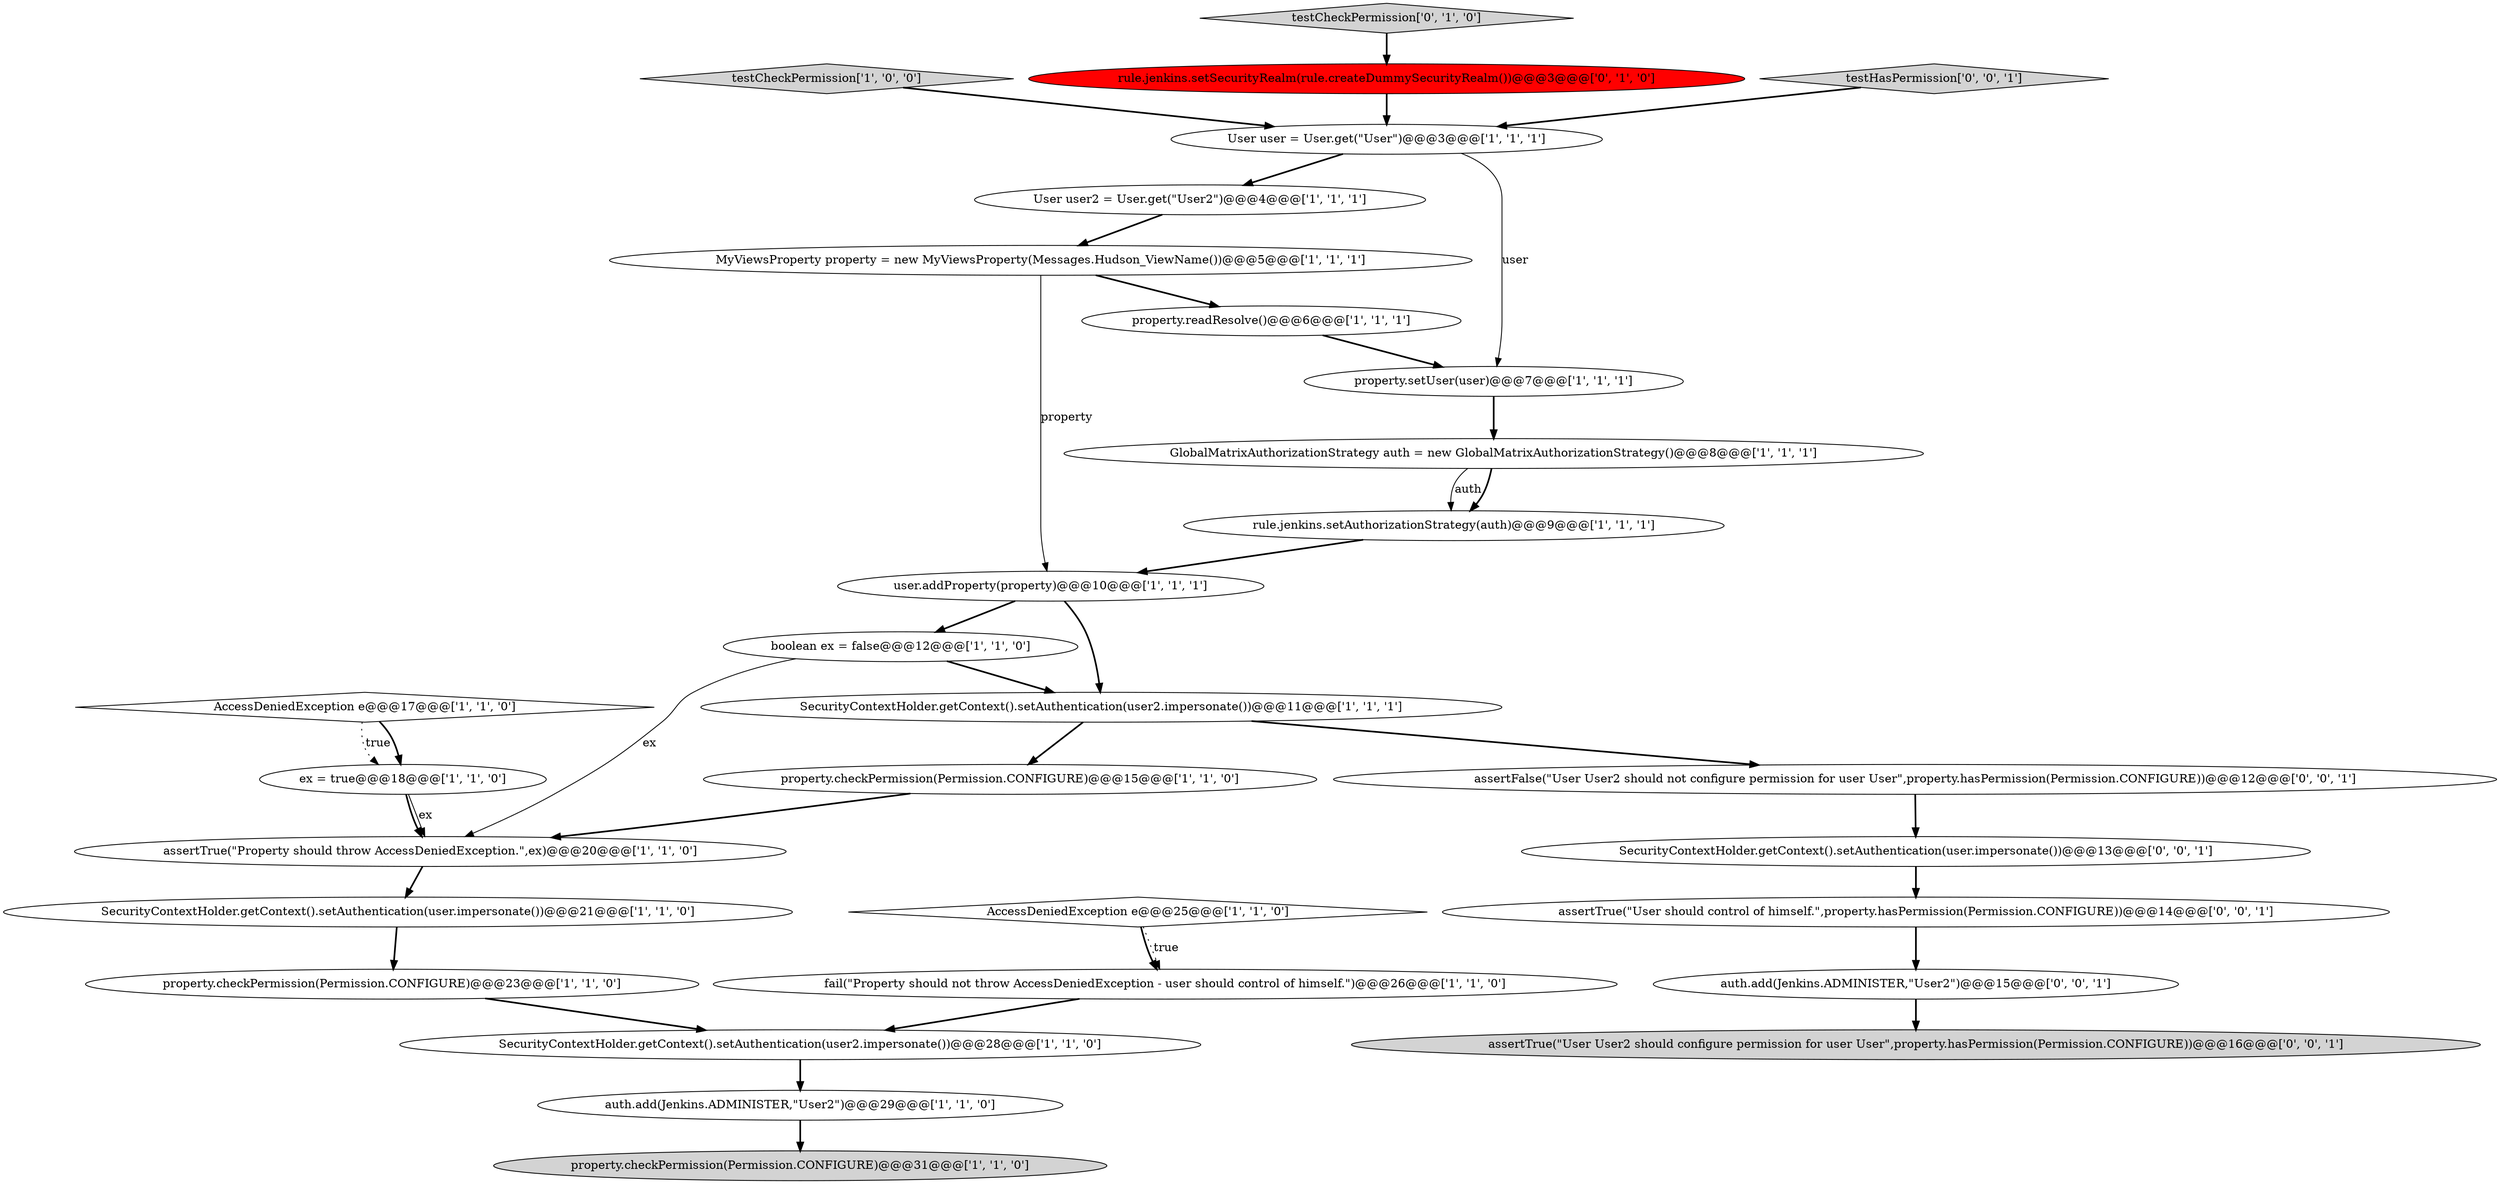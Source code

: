 digraph {
11 [style = filled, label = "SecurityContextHolder.getContext().setAuthentication(user.impersonate())@@@21@@@['1', '1', '0']", fillcolor = white, shape = ellipse image = "AAA0AAABBB1BBB"];
0 [style = filled, label = "User user2 = User.get(\"User2\")@@@4@@@['1', '1', '1']", fillcolor = white, shape = ellipse image = "AAA0AAABBB1BBB"];
10 [style = filled, label = "assertTrue(\"Property should throw AccessDeniedException.\",ex)@@@20@@@['1', '1', '0']", fillcolor = white, shape = ellipse image = "AAA0AAABBB1BBB"];
27 [style = filled, label = "assertFalse(\"User User2 should not configure permission for user User\",property.hasPermission(Permission.CONFIGURE))@@@12@@@['0', '0', '1']", fillcolor = white, shape = ellipse image = "AAA0AAABBB3BBB"];
20 [style = filled, label = "MyViewsProperty property = new MyViewsProperty(Messages.Hudson_ViewName())@@@5@@@['1', '1', '1']", fillcolor = white, shape = ellipse image = "AAA0AAABBB1BBB"];
7 [style = filled, label = "ex = true@@@18@@@['1', '1', '0']", fillcolor = white, shape = ellipse image = "AAA0AAABBB1BBB"];
4 [style = filled, label = "User user = User.get(\"User\")@@@3@@@['1', '1', '1']", fillcolor = white, shape = ellipse image = "AAA0AAABBB1BBB"];
5 [style = filled, label = "property.readResolve()@@@6@@@['1', '1', '1']", fillcolor = white, shape = ellipse image = "AAA0AAABBB1BBB"];
9 [style = filled, label = "testCheckPermission['1', '0', '0']", fillcolor = lightgray, shape = diamond image = "AAA0AAABBB1BBB"];
15 [style = filled, label = "fail(\"Property should not throw AccessDeniedException - user should control of himself.\")@@@26@@@['1', '1', '0']", fillcolor = white, shape = ellipse image = "AAA0AAABBB1BBB"];
25 [style = filled, label = "SecurityContextHolder.getContext().setAuthentication(user.impersonate())@@@13@@@['0', '0', '1']", fillcolor = white, shape = ellipse image = "AAA0AAABBB3BBB"];
23 [style = filled, label = "rule.jenkins.setSecurityRealm(rule.createDummySecurityRealm())@@@3@@@['0', '1', '0']", fillcolor = red, shape = ellipse image = "AAA1AAABBB2BBB"];
12 [style = filled, label = "SecurityContextHolder.getContext().setAuthentication(user2.impersonate())@@@28@@@['1', '1', '0']", fillcolor = white, shape = ellipse image = "AAA0AAABBB1BBB"];
18 [style = filled, label = "property.setUser(user)@@@7@@@['1', '1', '1']", fillcolor = white, shape = ellipse image = "AAA0AAABBB1BBB"];
24 [style = filled, label = "assertTrue(\"User should control of himself.\",property.hasPermission(Permission.CONFIGURE))@@@14@@@['0', '0', '1']", fillcolor = white, shape = ellipse image = "AAA0AAABBB3BBB"];
6 [style = filled, label = "auth.add(Jenkins.ADMINISTER,\"User2\")@@@29@@@['1', '1', '0']", fillcolor = white, shape = ellipse image = "AAA0AAABBB1BBB"];
1 [style = filled, label = "AccessDeniedException e@@@25@@@['1', '1', '0']", fillcolor = white, shape = diamond image = "AAA0AAABBB1BBB"];
8 [style = filled, label = "user.addProperty(property)@@@10@@@['1', '1', '1']", fillcolor = white, shape = ellipse image = "AAA0AAABBB1BBB"];
16 [style = filled, label = "GlobalMatrixAuthorizationStrategy auth = new GlobalMatrixAuthorizationStrategy()@@@8@@@['1', '1', '1']", fillcolor = white, shape = ellipse image = "AAA0AAABBB1BBB"];
21 [style = filled, label = "property.checkPermission(Permission.CONFIGURE)@@@23@@@['1', '1', '0']", fillcolor = white, shape = ellipse image = "AAA0AAABBB1BBB"];
2 [style = filled, label = "rule.jenkins.setAuthorizationStrategy(auth)@@@9@@@['1', '1', '1']", fillcolor = white, shape = ellipse image = "AAA0AAABBB1BBB"];
17 [style = filled, label = "boolean ex = false@@@12@@@['1', '1', '0']", fillcolor = white, shape = ellipse image = "AAA0AAABBB1BBB"];
28 [style = filled, label = "auth.add(Jenkins.ADMINISTER,\"User2\")@@@15@@@['0', '0', '1']", fillcolor = white, shape = ellipse image = "AAA0AAABBB3BBB"];
14 [style = filled, label = "property.checkPermission(Permission.CONFIGURE)@@@15@@@['1', '1', '0']", fillcolor = white, shape = ellipse image = "AAA0AAABBB1BBB"];
19 [style = filled, label = "AccessDeniedException e@@@17@@@['1', '1', '0']", fillcolor = white, shape = diamond image = "AAA0AAABBB1BBB"];
26 [style = filled, label = "testHasPermission['0', '0', '1']", fillcolor = lightgray, shape = diamond image = "AAA0AAABBB3BBB"];
13 [style = filled, label = "SecurityContextHolder.getContext().setAuthentication(user2.impersonate())@@@11@@@['1', '1', '1']", fillcolor = white, shape = ellipse image = "AAA0AAABBB1BBB"];
29 [style = filled, label = "assertTrue(\"User User2 should configure permission for user User\",property.hasPermission(Permission.CONFIGURE))@@@16@@@['0', '0', '1']", fillcolor = lightgray, shape = ellipse image = "AAA0AAABBB3BBB"];
22 [style = filled, label = "testCheckPermission['0', '1', '0']", fillcolor = lightgray, shape = diamond image = "AAA0AAABBB2BBB"];
3 [style = filled, label = "property.checkPermission(Permission.CONFIGURE)@@@31@@@['1', '1', '0']", fillcolor = lightgray, shape = ellipse image = "AAA0AAABBB1BBB"];
28->29 [style = bold, label=""];
6->3 [style = bold, label=""];
24->28 [style = bold, label=""];
16->2 [style = solid, label="auth"];
7->10 [style = bold, label=""];
20->8 [style = solid, label="property"];
1->15 [style = bold, label=""];
9->4 [style = bold, label=""];
11->21 [style = bold, label=""];
23->4 [style = bold, label=""];
14->10 [style = bold, label=""];
5->18 [style = bold, label=""];
19->7 [style = dotted, label="true"];
16->2 [style = bold, label=""];
12->6 [style = bold, label=""];
26->4 [style = bold, label=""];
22->23 [style = bold, label=""];
4->0 [style = bold, label=""];
20->5 [style = bold, label=""];
21->12 [style = bold, label=""];
8->17 [style = bold, label=""];
25->24 [style = bold, label=""];
13->27 [style = bold, label=""];
7->10 [style = solid, label="ex"];
17->10 [style = solid, label="ex"];
1->15 [style = dotted, label="true"];
0->20 [style = bold, label=""];
17->13 [style = bold, label=""];
15->12 [style = bold, label=""];
13->14 [style = bold, label=""];
19->7 [style = bold, label=""];
27->25 [style = bold, label=""];
8->13 [style = bold, label=""];
2->8 [style = bold, label=""];
4->18 [style = solid, label="user"];
10->11 [style = bold, label=""];
18->16 [style = bold, label=""];
}
